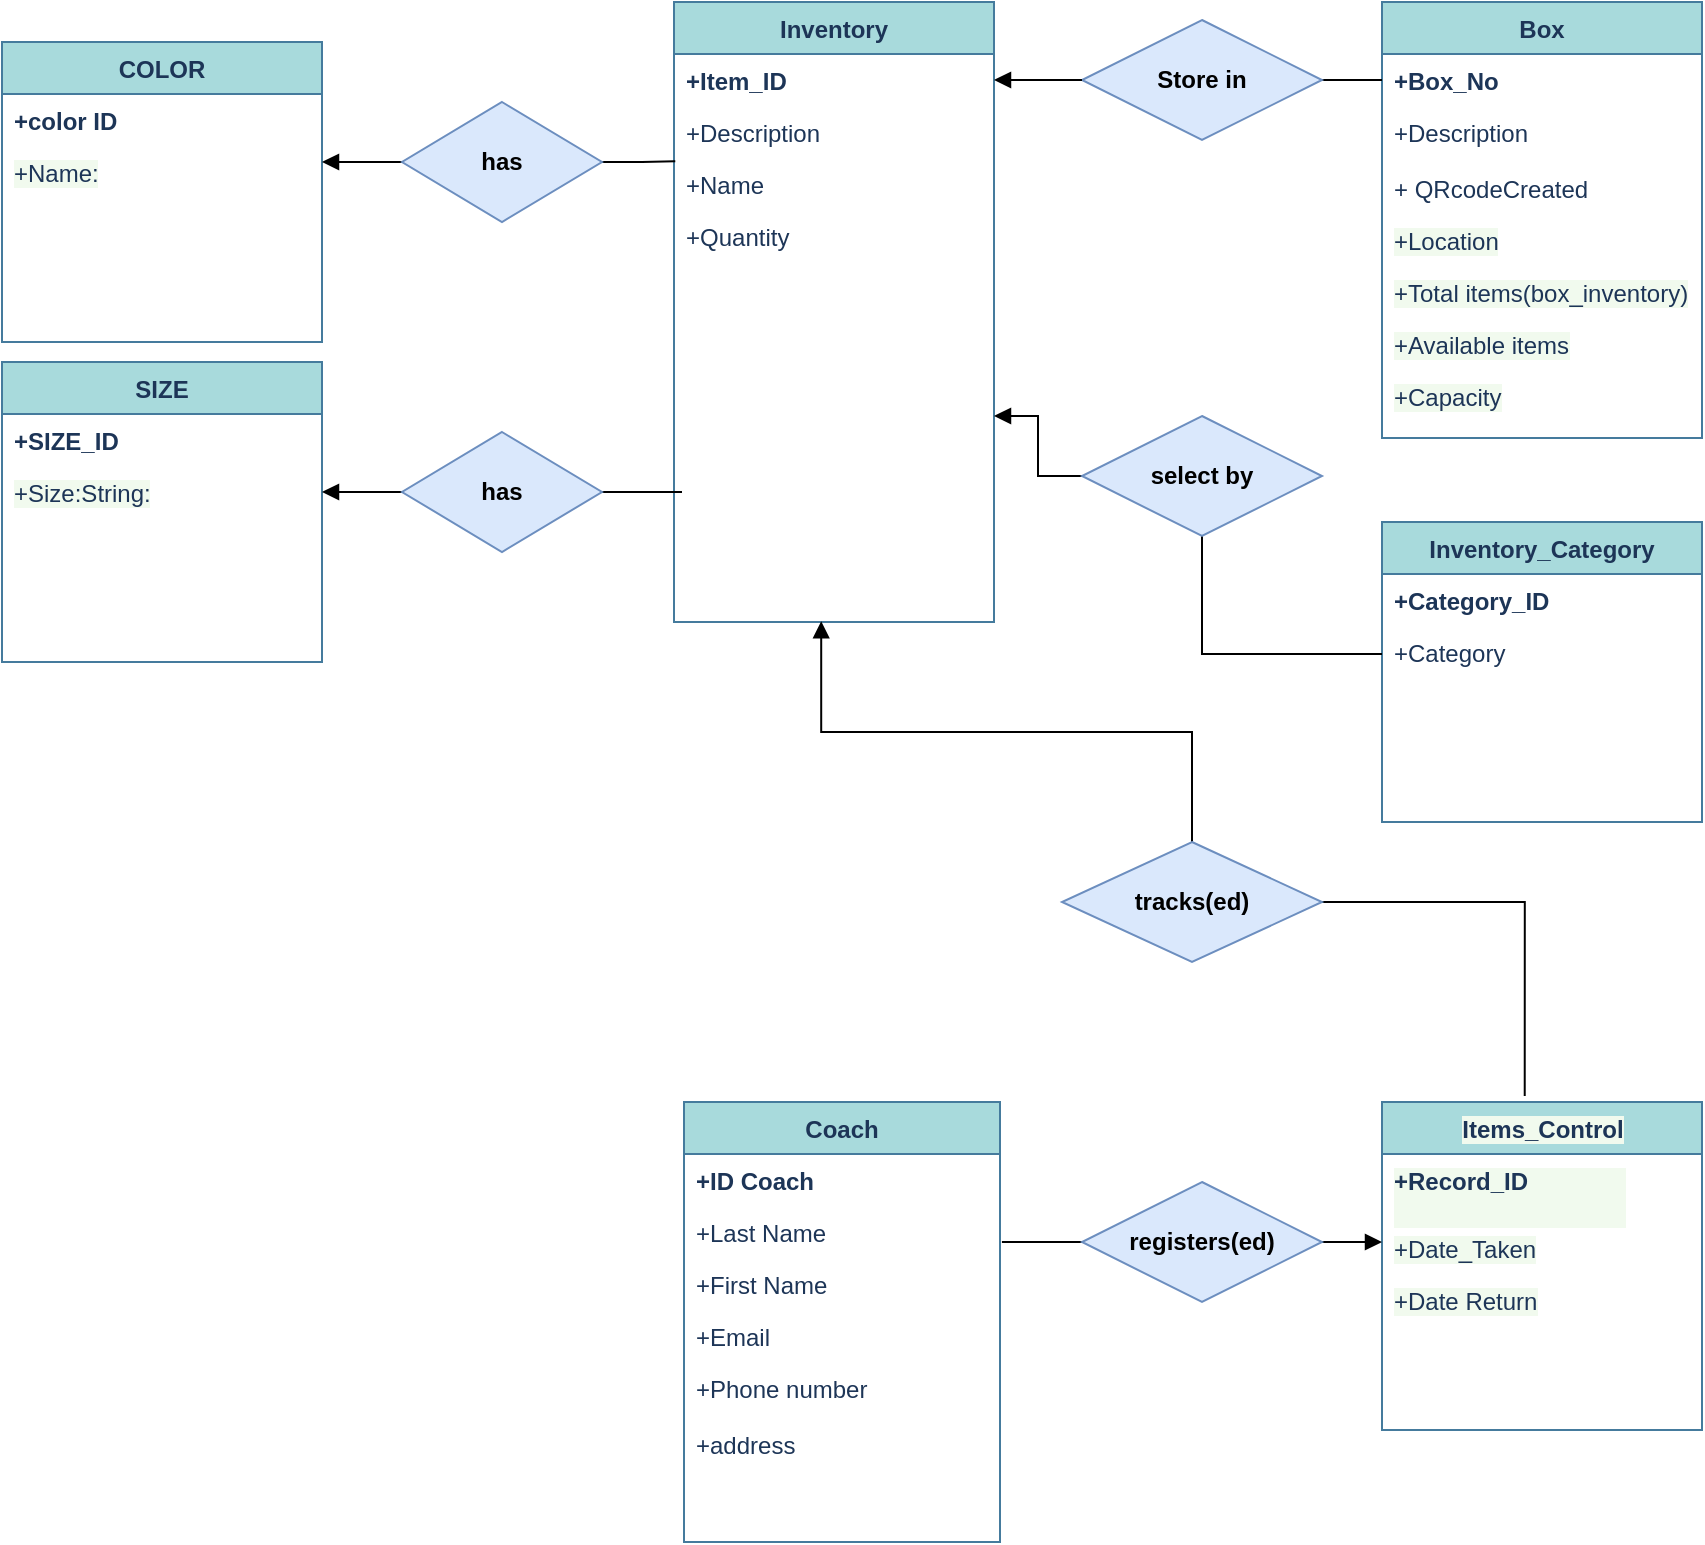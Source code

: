 <mxfile version="19.0.3" type="device"><diagram id="R2lEEEUBdFMjLlhIrx00" name="Page-1"><mxGraphModel dx="1097" dy="553" grid="1" gridSize="10" guides="1" tooltips="1" connect="1" arrows="1" fold="1" page="1" pageScale="1" pageWidth="850" pageHeight="1100" math="0" shadow="0" extFonts="Permanent Marker^https://fonts.googleapis.com/css?family=Permanent+Marker"><root><mxCell id="0"/><mxCell id="1" parent="0"/><mxCell id="-u6IFBQqwDzdgf6aiguh-4" value="Inventory" style="swimlane;fontStyle=1;align=center;verticalAlign=top;childLayout=stackLayout;horizontal=1;startSize=26;horizontalStack=0;resizeParent=1;resizeLast=0;collapsible=1;marginBottom=0;rounded=0;shadow=0;strokeWidth=1;fillColor=#A8DADC;strokeColor=#457B9D;fontColor=#1D3557;" parent="1" vertex="1"><mxGeometry x="336" y="20" width="160" height="310" as="geometry"><mxRectangle x="550" y="140" width="160" height="26" as="alternateBounds"/></mxGeometry></mxCell><mxCell id="-u6IFBQqwDzdgf6aiguh-5" value="+Item_ID" style="text;align=left;verticalAlign=top;spacingLeft=4;spacingRight=4;overflow=hidden;rotatable=0;points=[[0,0.5],[1,0.5]];portConstraint=eastwest;fontStyle=1;fontColor=#1D3557;" parent="-u6IFBQqwDzdgf6aiguh-4" vertex="1"><mxGeometry y="26" width="160" height="26" as="geometry"/></mxCell><mxCell id="-u6IFBQqwDzdgf6aiguh-6" value="+Description&#10;" style="text;align=left;verticalAlign=top;spacingLeft=4;spacingRight=4;overflow=hidden;rotatable=0;points=[[0,0.5],[1,0.5]];portConstraint=eastwest;rounded=0;shadow=0;html=0;fontColor=#1D3557;" parent="-u6IFBQqwDzdgf6aiguh-4" vertex="1"><mxGeometry y="52" width="160" height="26" as="geometry"/></mxCell><mxCell id="-u6IFBQqwDzdgf6aiguh-7" value="+Name&#10;" style="text;align=left;verticalAlign=top;spacingLeft=4;spacingRight=4;overflow=hidden;rotatable=0;points=[[0,0.5],[1,0.5]];portConstraint=eastwest;rounded=0;shadow=0;html=0;fontColor=#1D3557;" parent="-u6IFBQqwDzdgf6aiguh-4" vertex="1"><mxGeometry y="78" width="160" height="26" as="geometry"/></mxCell><mxCell id="-u6IFBQqwDzdgf6aiguh-9" value="+Quantity&#10;" style="text;align=left;verticalAlign=top;spacingLeft=4;spacingRight=4;overflow=hidden;rotatable=0;points=[[0,0.5],[1,0.5]];portConstraint=eastwest;rounded=0;shadow=0;html=0;fontColor=#1D3557;" parent="-u6IFBQqwDzdgf6aiguh-4" vertex="1"><mxGeometry y="104" width="160" height="206" as="geometry"/></mxCell><mxCell id="-u6IFBQqwDzdgf6aiguh-11" value="Inventory_Category" style="swimlane;fontStyle=1;align=center;verticalAlign=top;childLayout=stackLayout;horizontal=1;startSize=26;horizontalStack=0;resizeParent=1;resizeLast=0;collapsible=1;marginBottom=0;rounded=0;shadow=0;strokeWidth=1;fillColor=#A8DADC;strokeColor=#457B9D;fontColor=#1D3557;" parent="1" vertex="1"><mxGeometry x="690" y="280" width="160" height="150" as="geometry"><mxRectangle x="550" y="140" width="160" height="26" as="alternateBounds"/></mxGeometry></mxCell><mxCell id="PebLBbCPxJxOtN3QWs4C-10" value="+Category_ID" style="text;align=left;verticalAlign=top;spacingLeft=4;spacingRight=4;overflow=hidden;rotatable=0;points=[[0,0.5],[1,0.5]];portConstraint=eastwest;fontStyle=1;fontColor=#1D3557;" parent="-u6IFBQqwDzdgf6aiguh-11" vertex="1"><mxGeometry y="26" width="160" height="26" as="geometry"/></mxCell><mxCell id="-u6IFBQqwDzdgf6aiguh-13" value="+Category&#10;" style="text;align=left;verticalAlign=top;spacingLeft=4;spacingRight=4;overflow=hidden;rotatable=0;points=[[0,0.5],[1,0.5]];portConstraint=eastwest;rounded=0;shadow=0;html=0;fontColor=#1D3557;" parent="-u6IFBQqwDzdgf6aiguh-11" vertex="1"><mxGeometry y="52" width="160" height="28" as="geometry"/></mxCell><mxCell id="-u6IFBQqwDzdgf6aiguh-15" value="Coach" style="swimlane;fontStyle=1;align=center;verticalAlign=top;childLayout=stackLayout;horizontal=1;startSize=26;horizontalStack=0;resizeParent=1;resizeLast=0;collapsible=1;marginBottom=0;rounded=0;shadow=0;strokeWidth=1;fillColor=#A8DADC;strokeColor=#457B9D;fontColor=#1D3557;" parent="1" vertex="1"><mxGeometry x="341" y="570" width="158" height="220" as="geometry"><mxRectangle x="550" y="140" width="160" height="26" as="alternateBounds"/></mxGeometry></mxCell><mxCell id="-u6IFBQqwDzdgf6aiguh-16" value="+ID Coach" style="text;strokeColor=none;fillColor=none;align=left;verticalAlign=top;spacingLeft=4;spacingRight=4;overflow=hidden;rotatable=0;points=[[0,0.5],[1,0.5]];portConstraint=eastwest;fontStyle=1;fontColor=#1D3557;" parent="-u6IFBQqwDzdgf6aiguh-15" vertex="1"><mxGeometry y="26" width="158" height="26" as="geometry"/></mxCell><mxCell id="-u6IFBQqwDzdgf6aiguh-17" value="+Last Name" style="text;align=left;verticalAlign=top;spacingLeft=4;spacingRight=4;overflow=hidden;rotatable=0;points=[[0,0.5],[1,0.5]];portConstraint=eastwest;rounded=0;shadow=0;html=0;fontColor=#1D3557;" parent="-u6IFBQqwDzdgf6aiguh-15" vertex="1"><mxGeometry y="52" width="158" height="26" as="geometry"/></mxCell><mxCell id="-u6IFBQqwDzdgf6aiguh-18" value="+First Name" style="text;align=left;verticalAlign=top;spacingLeft=4;spacingRight=4;overflow=hidden;rotatable=0;points=[[0,0.5],[1,0.5]];portConstraint=eastwest;fontColor=#1D3557;" parent="-u6IFBQqwDzdgf6aiguh-15" vertex="1"><mxGeometry y="78" width="158" height="26" as="geometry"/></mxCell><mxCell id="-u6IFBQqwDzdgf6aiguh-19" value="+Email" style="text;align=left;verticalAlign=top;spacingLeft=4;spacingRight=4;overflow=hidden;rotatable=0;points=[[0,0.5],[1,0.5]];portConstraint=eastwest;rounded=0;shadow=0;html=0;fontColor=#1D3557;" parent="-u6IFBQqwDzdgf6aiguh-15" vertex="1"><mxGeometry y="104" width="158" height="26" as="geometry"/></mxCell><mxCell id="aJD91A3e41KmSQt9Sc2G-6" value="+Phone number&#10;&#10;+address" style="text;align=left;verticalAlign=top;spacingLeft=4;spacingRight=4;overflow=hidden;rotatable=0;points=[[0,0.5],[1,0.5]];portConstraint=eastwest;rounded=0;shadow=0;html=0;fontColor=#1D3557;" parent="-u6IFBQqwDzdgf6aiguh-15" vertex="1"><mxGeometry y="130" width="158" height="50" as="geometry"/></mxCell><mxCell id="-u6IFBQqwDzdgf6aiguh-20" value="Items_Control" style="swimlane;fontStyle=1;align=center;verticalAlign=top;childLayout=stackLayout;horizontal=1;startSize=26;horizontalStack=0;resizeParent=1;resizeParentMax=0;resizeLast=0;collapsible=1;marginBottom=0;labelBackgroundColor=#F1FAEE;fontFamily=Helvetica;fontSize=12;fontColor=#1D3557;strokeColor=#457B9D;strokeWidth=1;fillColor=#A8DADC;html=1;" parent="1" vertex="1"><mxGeometry x="690" y="570" width="160" height="164" as="geometry"/></mxCell><mxCell id="-u6IFBQqwDzdgf6aiguh-21" value="&lt;b&gt;+Record_ID&lt;br&gt;&lt;br&gt;&lt;/b&gt;+Coach_Responsible&lt;br&gt;&lt;br&gt;+Date Created: String" style="text;strokeColor=none;fillColor=none;align=left;verticalAlign=top;spacingLeft=4;spacingRight=4;overflow=hidden;rotatable=0;points=[[0,0.5],[1,0.5]];portConstraint=eastwest;labelBackgroundColor=#F1FAEE;fontFamily=Helvetica;fontSize=12;fontColor=#1D3557;html=1;" parent="-u6IFBQqwDzdgf6aiguh-20" vertex="1"><mxGeometry y="26" width="160" height="34" as="geometry"/></mxCell><mxCell id="-u6IFBQqwDzdgf6aiguh-22" value="+Date_Taken" style="text;strokeColor=none;fillColor=none;align=left;verticalAlign=top;spacingLeft=4;spacingRight=4;overflow=hidden;rotatable=0;points=[[0,0.5],[1,0.5]];portConstraint=eastwest;labelBackgroundColor=#F1FAEE;fontFamily=Helvetica;fontSize=12;fontColor=#1D3557;html=1;" parent="-u6IFBQqwDzdgf6aiguh-20" vertex="1"><mxGeometry y="60" width="160" height="26" as="geometry"/></mxCell><mxCell id="-u6IFBQqwDzdgf6aiguh-24" value="+Date Return&lt;br&gt;" style="text;strokeColor=none;fillColor=none;align=left;verticalAlign=top;spacingLeft=4;spacingRight=4;overflow=hidden;rotatable=0;points=[[0,0.5],[1,0.5]];portConstraint=eastwest;labelBackgroundColor=#F1FAEE;fontFamily=Helvetica;fontSize=12;fontColor=#1D3557;html=1;" parent="-u6IFBQqwDzdgf6aiguh-20" vertex="1"><mxGeometry y="86" width="160" height="78" as="geometry"/></mxCell><mxCell id="-u6IFBQqwDzdgf6aiguh-25" value="Box" style="swimlane;fontStyle=1;align=center;verticalAlign=top;childLayout=stackLayout;horizontal=1;startSize=26;horizontalStack=0;resizeParent=1;resizeLast=0;collapsible=1;marginBottom=0;rounded=0;shadow=0;strokeWidth=1;fillColor=#A8DADC;strokeColor=#457B9D;fontColor=#1D3557;" parent="1" vertex="1"><mxGeometry x="690" y="20" width="160" height="218" as="geometry"><mxRectangle x="550" y="140" width="160" height="26" as="alternateBounds"/></mxGeometry></mxCell><mxCell id="-u6IFBQqwDzdgf6aiguh-26" value="+Box_No" style="text;align=left;verticalAlign=top;spacingLeft=4;spacingRight=4;overflow=hidden;rotatable=0;points=[[0,0.5],[1,0.5]];portConstraint=eastwest;fontStyle=1;fontColor=#1D3557;" parent="-u6IFBQqwDzdgf6aiguh-25" vertex="1"><mxGeometry y="26" width="160" height="26" as="geometry"/></mxCell><mxCell id="-u6IFBQqwDzdgf6aiguh-27" value="+Description&#10;" style="text;align=left;verticalAlign=top;spacingLeft=4;spacingRight=4;overflow=hidden;rotatable=0;points=[[0,0.5],[1,0.5]];portConstraint=eastwest;rounded=0;shadow=0;html=0;fontColor=#1D3557;" parent="-u6IFBQqwDzdgf6aiguh-25" vertex="1"><mxGeometry y="52" width="160" height="28" as="geometry"/></mxCell><mxCell id="-u6IFBQqwDzdgf6aiguh-29" value="+ QRcodeCreated" style="text;strokeColor=none;fillColor=none;align=left;verticalAlign=top;spacingLeft=4;spacingRight=4;overflow=hidden;rotatable=0;points=[[0,0.5],[1,0.5]];portConstraint=eastwest;fontColor=#1D3557;" parent="-u6IFBQqwDzdgf6aiguh-25" vertex="1"><mxGeometry y="80" width="160" height="26" as="geometry"/></mxCell><mxCell id="-u6IFBQqwDzdgf6aiguh-30" value="+Location" style="text;strokeColor=none;fillColor=none;align=left;verticalAlign=top;spacingLeft=4;spacingRight=4;overflow=hidden;rotatable=0;points=[[0,0.5],[1,0.5]];portConstraint=eastwest;labelBackgroundColor=#F1FAEE;fontFamily=Helvetica;fontSize=12;fontColor=#1D3557;html=1;" parent="-u6IFBQqwDzdgf6aiguh-25" vertex="1"><mxGeometry y="106" width="160" height="26" as="geometry"/></mxCell><mxCell id="aJD91A3e41KmSQt9Sc2G-12" value="+Total items(box_inventory)" style="text;strokeColor=none;fillColor=none;align=left;verticalAlign=top;spacingLeft=4;spacingRight=4;overflow=hidden;rotatable=0;points=[[0,0.5],[1,0.5]];portConstraint=eastwest;labelBackgroundColor=#F1FAEE;fontFamily=Helvetica;fontSize=12;fontColor=#1D3557;html=1;" parent="-u6IFBQqwDzdgf6aiguh-25" vertex="1"><mxGeometry y="132" width="160" height="26" as="geometry"/></mxCell><mxCell id="aJD91A3e41KmSQt9Sc2G-13" value="+Available items" style="text;strokeColor=none;fillColor=none;align=left;verticalAlign=top;spacingLeft=4;spacingRight=4;overflow=hidden;rotatable=0;points=[[0,0.5],[1,0.5]];portConstraint=eastwest;labelBackgroundColor=#F1FAEE;fontFamily=Helvetica;fontSize=12;fontColor=#1D3557;html=1;" parent="-u6IFBQqwDzdgf6aiguh-25" vertex="1"><mxGeometry y="158" width="160" height="26" as="geometry"/></mxCell><mxCell id="aJD91A3e41KmSQt9Sc2G-14" value="+Capacity" style="text;strokeColor=none;fillColor=none;align=left;verticalAlign=top;spacingLeft=4;spacingRight=4;overflow=hidden;rotatable=0;points=[[0,0.5],[1,0.5]];portConstraint=eastwest;labelBackgroundColor=#F1FAEE;fontFamily=Helvetica;fontSize=12;fontColor=#1D3557;html=1;" parent="-u6IFBQqwDzdgf6aiguh-25" vertex="1"><mxGeometry y="184" width="160" height="26" as="geometry"/></mxCell><mxCell id="3c4LLUsAxwdqoniuiCju-6" style="edgeStyle=orthogonalEdgeStyle;rounded=0;orthogonalLoop=1;jettySize=auto;html=1;exitX=1;exitY=0.5;exitDx=0;exitDy=0;endArrow=none;endFill=0;" parent="1" source="PebLBbCPxJxOtN3QWs4C-1" target="-u6IFBQqwDzdgf6aiguh-26" edge="1"><mxGeometry relative="1" as="geometry"/></mxCell><mxCell id="PebLBbCPxJxOtN3QWs4C-1" value="&lt;b&gt;Store in&lt;/b&gt;" style="shape=rhombus;perimeter=rhombusPerimeter;whiteSpace=wrap;html=1;align=center;fillColor=#dae8fc;strokeColor=#6c8ebf;" parent="1" vertex="1"><mxGeometry x="540" y="29" width="120" height="60" as="geometry"/></mxCell><mxCell id="PebLBbCPxJxOtN3QWs4C-2" style="edgeStyle=orthogonalEdgeStyle;rounded=0;orthogonalLoop=1;jettySize=auto;html=1;exitX=1;exitY=0.5;exitDx=0;exitDy=0;entryX=0;entryY=0.5;entryDx=0;entryDy=0;endArrow=none;endFill=0;startArrow=block;startFill=1;" parent="1" source="-u6IFBQqwDzdgf6aiguh-5" target="PebLBbCPxJxOtN3QWs4C-1" edge="1"><mxGeometry relative="1" as="geometry"/></mxCell><mxCell id="aJD91A3e41KmSQt9Sc2G-20" value="COLOR" style="swimlane;fontStyle=1;align=center;verticalAlign=top;childLayout=stackLayout;horizontal=1;startSize=26;horizontalStack=0;resizeParent=1;resizeLast=0;collapsible=1;marginBottom=0;rounded=0;shadow=0;strokeWidth=1;fillColor=#A8DADC;strokeColor=#457B9D;fontColor=#1D3557;" parent="1" vertex="1"><mxGeometry y="40" width="160" height="150" as="geometry"><mxRectangle x="550" y="140" width="160" height="26" as="alternateBounds"/></mxGeometry></mxCell><mxCell id="aJD91A3e41KmSQt9Sc2G-21" value="+color ID" style="text;align=left;verticalAlign=top;spacingLeft=4;spacingRight=4;overflow=hidden;rotatable=0;points=[[0,0.5],[1,0.5]];portConstraint=eastwest;fontStyle=1;fontColor=#1D3557;" parent="aJD91A3e41KmSQt9Sc2G-20" vertex="1"><mxGeometry y="26" width="160" height="26" as="geometry"/></mxCell><mxCell id="aJD91A3e41KmSQt9Sc2G-23" value="+Name:" style="text;strokeColor=none;fillColor=none;align=left;verticalAlign=top;spacingLeft=4;spacingRight=4;overflow=hidden;rotatable=0;points=[[0,0.5],[1,0.5]];portConstraint=eastwest;labelBackgroundColor=#F1FAEE;fontFamily=Helvetica;fontSize=12;fontColor=#1D3557;html=1;" parent="aJD91A3e41KmSQt9Sc2G-20" vertex="1"><mxGeometry y="52" width="160" height="26" as="geometry"/></mxCell><mxCell id="aJD91A3e41KmSQt9Sc2G-24" value="SIZE" style="swimlane;fontStyle=1;align=center;verticalAlign=top;childLayout=stackLayout;horizontal=1;startSize=26;horizontalStack=0;resizeParent=1;resizeLast=0;collapsible=1;marginBottom=0;rounded=0;shadow=0;strokeWidth=1;fillColor=#A8DADC;strokeColor=#457B9D;fontColor=#1D3557;" parent="1" vertex="1"><mxGeometry y="200" width="160" height="150" as="geometry"><mxRectangle x="550" y="140" width="160" height="26" as="alternateBounds"/></mxGeometry></mxCell><mxCell id="aJD91A3e41KmSQt9Sc2G-25" value="+SIZE_ID" style="text;align=left;verticalAlign=top;spacingLeft=4;spacingRight=4;overflow=hidden;rotatable=0;points=[[0,0.5],[1,0.5]];portConstraint=eastwest;fontStyle=1;fontColor=#1D3557;" parent="aJD91A3e41KmSQt9Sc2G-24" vertex="1"><mxGeometry y="26" width="160" height="26" as="geometry"/></mxCell><mxCell id="aJD91A3e41KmSQt9Sc2G-26" value="+Size:String:" style="text;strokeColor=none;fillColor=none;align=left;verticalAlign=top;spacingLeft=4;spacingRight=4;overflow=hidden;rotatable=0;points=[[0,0.5],[1,0.5]];portConstraint=eastwest;labelBackgroundColor=#F1FAEE;fontFamily=Helvetica;fontSize=12;fontColor=#1D3557;html=1;" parent="aJD91A3e41KmSQt9Sc2G-24" vertex="1"><mxGeometry y="52" width="160" height="26" as="geometry"/></mxCell><mxCell id="3c4LLUsAxwdqoniuiCju-5" style="edgeStyle=orthogonalEdgeStyle;rounded=0;orthogonalLoop=1;jettySize=auto;html=1;endArrow=none;endFill=0;entryX=0.004;entryY=0.061;entryDx=0;entryDy=0;entryPerimeter=0;" parent="1" source="aJD91A3e41KmSQt9Sc2G-27" target="-u6IFBQqwDzdgf6aiguh-7" edge="1"><mxGeometry relative="1" as="geometry"><mxPoint x="330" y="100" as="targetPoint"/></mxGeometry></mxCell><mxCell id="3c4LLUsAxwdqoniuiCju-32" style="edgeStyle=orthogonalEdgeStyle;rounded=0;orthogonalLoop=1;jettySize=auto;html=1;startArrow=none;startFill=0;endArrow=block;endFill=1;" parent="1" source="aJD91A3e41KmSQt9Sc2G-27" edge="1"><mxGeometry relative="1" as="geometry"><mxPoint x="160" y="100" as="targetPoint"/></mxGeometry></mxCell><mxCell id="aJD91A3e41KmSQt9Sc2G-27" value="&lt;b&gt;has&lt;/b&gt;" style="shape=rhombus;perimeter=rhombusPerimeter;whiteSpace=wrap;html=1;align=center;fillColor=#dae8fc;strokeColor=#6c8ebf;" parent="1" vertex="1"><mxGeometry x="200" y="70" width="100" height="60" as="geometry"/></mxCell><mxCell id="3c4LLUsAxwdqoniuiCju-36" style="edgeStyle=orthogonalEdgeStyle;rounded=0;orthogonalLoop=1;jettySize=auto;html=1;entryX=1;entryY=0.5;entryDx=0;entryDy=0;startArrow=none;startFill=0;endArrow=block;endFill=1;" parent="1" source="aJD91A3e41KmSQt9Sc2G-28" target="aJD91A3e41KmSQt9Sc2G-26" edge="1"><mxGeometry relative="1" as="geometry"/></mxCell><mxCell id="3c4LLUsAxwdqoniuiCju-37" style="edgeStyle=orthogonalEdgeStyle;rounded=0;orthogonalLoop=1;jettySize=auto;html=1;startArrow=none;startFill=0;endArrow=none;endFill=0;" parent="1" source="aJD91A3e41KmSQt9Sc2G-28" edge="1"><mxGeometry relative="1" as="geometry"><mxPoint x="340" y="265" as="targetPoint"/></mxGeometry></mxCell><mxCell id="aJD91A3e41KmSQt9Sc2G-28" value="&lt;b&gt;has&lt;/b&gt;" style="shape=rhombus;perimeter=rhombusPerimeter;whiteSpace=wrap;html=1;align=center;fillColor=#dae8fc;strokeColor=#6c8ebf;" parent="1" vertex="1"><mxGeometry x="200" y="235" width="100" height="60" as="geometry"/></mxCell><mxCell id="3c4LLUsAxwdqoniuiCju-8" style="edgeStyle=orthogonalEdgeStyle;rounded=0;orthogonalLoop=1;jettySize=auto;html=1;entryX=0;entryY=0.5;entryDx=0;entryDy=0;endArrow=none;endFill=0;" parent="1" source="aJD91A3e41KmSQt9Sc2G-31" target="-u6IFBQqwDzdgf6aiguh-13" edge="1"><mxGeometry relative="1" as="geometry"/></mxCell><mxCell id="3c4LLUsAxwdqoniuiCju-33" value="" style="edgeStyle=orthogonalEdgeStyle;rounded=0;orthogonalLoop=1;jettySize=auto;html=1;startArrow=none;startFill=0;endArrow=block;endFill=1;" parent="1" source="aJD91A3e41KmSQt9Sc2G-31" target="-u6IFBQqwDzdgf6aiguh-9" edge="1"><mxGeometry relative="1" as="geometry"/></mxCell><mxCell id="aJD91A3e41KmSQt9Sc2G-31" value="&lt;b&gt;select by&lt;/b&gt;" style="shape=rhombus;perimeter=rhombusPerimeter;whiteSpace=wrap;html=1;align=center;fillColor=#dae8fc;strokeColor=#6c8ebf;" parent="1" vertex="1"><mxGeometry x="540" y="227" width="120" height="60" as="geometry"/></mxCell><mxCell id="3c4LLUsAxwdqoniuiCju-30" style="edgeStyle=orthogonalEdgeStyle;rounded=0;orthogonalLoop=1;jettySize=auto;html=1;endArrow=block;endFill=1;" parent="1" source="aJD91A3e41KmSQt9Sc2G-34" edge="1"><mxGeometry relative="1" as="geometry"><mxPoint x="690" y="640" as="targetPoint"/></mxGeometry></mxCell><mxCell id="3c4LLUsAxwdqoniuiCju-31" style="edgeStyle=orthogonalEdgeStyle;rounded=0;orthogonalLoop=1;jettySize=auto;html=1;entryX=1.006;entryY=-0.308;entryDx=0;entryDy=0;entryPerimeter=0;endArrow=none;endFill=0;" parent="1" source="aJD91A3e41KmSQt9Sc2G-34" target="-u6IFBQqwDzdgf6aiguh-18" edge="1"><mxGeometry relative="1" as="geometry"/></mxCell><mxCell id="aJD91A3e41KmSQt9Sc2G-34" value="&lt;b&gt;registers(ed)&lt;/b&gt;" style="shape=rhombus;perimeter=rhombusPerimeter;whiteSpace=wrap;html=1;align=center;fillColor=#dae8fc;strokeColor=#6c8ebf;" parent="1" vertex="1"><mxGeometry x="540" y="610" width="120" height="60" as="geometry"/></mxCell><mxCell id="3c4LLUsAxwdqoniuiCju-28" style="edgeStyle=orthogonalEdgeStyle;rounded=0;orthogonalLoop=1;jettySize=auto;html=1;endArrow=block;endFill=1;entryX=0.46;entryY=0.998;entryDx=0;entryDy=0;entryPerimeter=0;startArrow=none;startFill=0;" parent="1" source="3c4LLUsAxwdqoniuiCju-4" target="-u6IFBQqwDzdgf6aiguh-9" edge="1"><mxGeometry relative="1" as="geometry"><mxPoint x="410" y="370" as="targetPoint"/></mxGeometry></mxCell><mxCell id="3c4LLUsAxwdqoniuiCju-29" style="edgeStyle=orthogonalEdgeStyle;rounded=0;orthogonalLoop=1;jettySize=auto;html=1;endArrow=none;endFill=0;entryX=0.446;entryY=-0.018;entryDx=0;entryDy=0;entryPerimeter=0;" parent="1" source="3c4LLUsAxwdqoniuiCju-4" target="-u6IFBQqwDzdgf6aiguh-20" edge="1"><mxGeometry relative="1" as="geometry"><mxPoint x="760" y="560" as="targetPoint"/></mxGeometry></mxCell><mxCell id="3c4LLUsAxwdqoniuiCju-4" value="&lt;b&gt;tracks(ed)&lt;/b&gt;" style="shape=rhombus;perimeter=rhombusPerimeter;whiteSpace=wrap;html=1;align=center;fillColor=#dae8fc;strokeColor=#6c8ebf;" parent="1" vertex="1"><mxGeometry x="530" y="440" width="130" height="60" as="geometry"/></mxCell></root></mxGraphModel></diagram></mxfile>